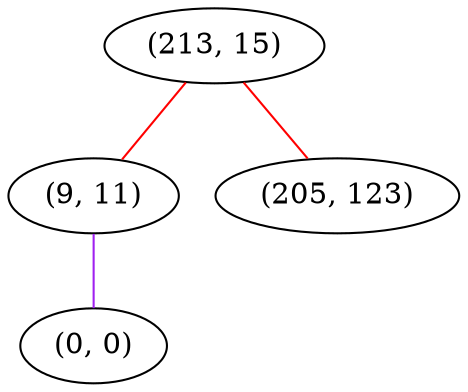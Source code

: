 graph "" {
"(213, 15)";
"(9, 11)";
"(0, 0)";
"(205, 123)";
"(213, 15)" -- "(9, 11)"  [color=red, key=0, weight=1];
"(213, 15)" -- "(205, 123)"  [color=red, key=0, weight=1];
"(9, 11)" -- "(0, 0)"  [color=purple, key=0, weight=4];
}

